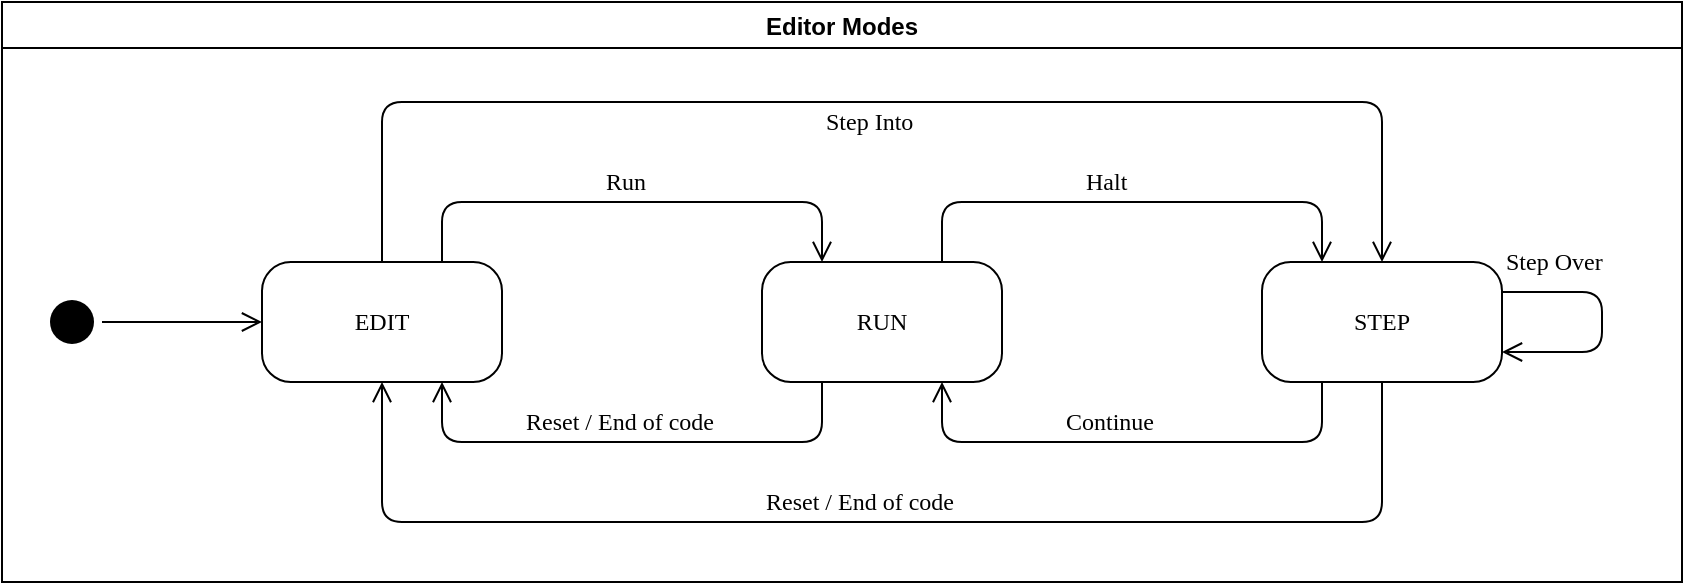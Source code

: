 <mxfile version="17.1.0" type="device"><diagram name="Page-1" id="58cdce13-f638-feb5-8d6f-7d28b1aa9fa0"><mxGraphModel dx="1422" dy="794" grid="1" gridSize="10" guides="1" tooltips="1" connect="1" arrows="1" fold="1" page="1" pageScale="1" pageWidth="1100" pageHeight="850" background="none" math="0" shadow="0"><root><mxCell id="0"/><mxCell id="1" parent="0"/><mxCell id="382b91b5511bd0f7-1" value="" style="ellipse;html=1;shape=startState;fillColor=#000000;strokeColor=none;rounded=1;shadow=0;comic=0;labelBackgroundColor=none;fontFamily=Verdana;fontSize=12;fontColor=#000000;align=center;direction=south;" parent="1" vertex="1"><mxGeometry x="160" y="375" width="30" height="30" as="geometry"/></mxCell><mxCell id="382b91b5511bd0f7-6" value="EDIT" style="rounded=1;whiteSpace=wrap;html=1;arcSize=24;fillColor=default;strokeColor=default;shadow=0;comic=0;labelBackgroundColor=none;fontFamily=Verdana;fontSize=12;fontColor=default;align=center;" parent="1" vertex="1"><mxGeometry x="270" y="360" width="120" height="60" as="geometry"/></mxCell><mxCell id="382b91b5511bd0f7-7" value="RUN" style="rounded=1;whiteSpace=wrap;html=1;arcSize=24;shadow=0;comic=0;labelBackgroundColor=none;fontFamily=Verdana;fontSize=12;align=center;" parent="1" vertex="1"><mxGeometry x="520" y="360" width="120" height="60" as="geometry"/></mxCell><mxCell id="382b91b5511bd0f7-10" value="STEP" style="rounded=1;whiteSpace=wrap;html=1;arcSize=24;fillColor=default;strokeColor=default;shadow=0;comic=0;labelBackgroundColor=none;fontFamily=Verdana;fontSize=12;fontColor=default;align=center;" parent="1" vertex="1"><mxGeometry x="770" y="360" width="120" height="60" as="geometry"/></mxCell><mxCell id="3cde6dad864a17aa-5" value="Continue" style="edgeStyle=elbowEdgeStyle;html=1;labelBackgroundColor=none;endArrow=open;endSize=8;strokeColor=#000000;fontFamily=Verdana;fontSize=12;align=left;entryX=0.75;entryY=1;entryDx=0;entryDy=0;exitX=0.25;exitY=1;exitDx=0;exitDy=0;" parent="1" source="382b91b5511bd0f7-10" target="382b91b5511bd0f7-7" edge="1"><mxGeometry x="0.28" y="-10" relative="1" as="geometry"><mxPoint x="820" y="460" as="sourcePoint"/><Array as="points"><mxPoint x="610" y="450"/><mxPoint x="680" y="570"/></Array><mxPoint as="offset"/></mxGeometry></mxCell><mxCell id="2a3bc250acf0617d-9" style="edgeStyle=orthogonalEdgeStyle;html=1;labelBackgroundColor=none;endArrow=open;endSize=8;strokeColor=#000000;fontFamily=Verdana;fontSize=12;align=left;" parent="1" source="382b91b5511bd0f7-1" target="382b91b5511bd0f7-6" edge="1"><mxGeometry relative="1" as="geometry"/></mxCell><mxCell id="2a3bc250acf0617d-12" value="Run" style="edgeStyle=orthogonalEdgeStyle;html=1;exitX=0.75;exitY=0;entryX=0.25;entryY=0;labelBackgroundColor=none;endArrow=open;endSize=8;strokeColor=#000000;fontFamily=Verdana;fontSize=12;align=left;entryDx=0;entryDy=0;exitDx=0;exitDy=0;" parent="1" source="382b91b5511bd0f7-6" target="382b91b5511bd0f7-7" edge="1"><mxGeometry x="-0.12" y="10" relative="1" as="geometry"><Array as="points"><mxPoint x="360" y="330"/><mxPoint x="550" y="330"/></Array><mxPoint as="offset"/></mxGeometry></mxCell><mxCell id="cNESlgaW7YwHjvmqjyX5-1" value="Halt" style="edgeStyle=orthogonalEdgeStyle;html=1;exitX=0.75;exitY=0;entryX=0.25;entryY=0;labelBackgroundColor=none;endArrow=open;endSize=8;strokeColor=#000000;fontFamily=Verdana;fontSize=12;align=left;entryDx=0;entryDy=0;exitDx=0;exitDy=0;" parent="1" source="382b91b5511bd0f7-7" target="382b91b5511bd0f7-10" edge="1"><mxGeometry x="-0.2" y="10" relative="1" as="geometry"><mxPoint x="610" y="330" as="sourcePoint"/><mxPoint x="830" y="330" as="targetPoint"/><Array as="points"><mxPoint x="610" y="330"/><mxPoint x="800" y="330"/></Array><mxPoint as="offset"/></mxGeometry></mxCell><mxCell id="cNESlgaW7YwHjvmqjyX5-3" value="Reset / End of code" style="edgeStyle=elbowEdgeStyle;html=1;labelBackgroundColor=none;endArrow=open;endSize=8;strokeColor=#000000;fontFamily=Verdana;fontSize=12;align=left;entryX=0.75;entryY=1;entryDx=0;entryDy=0;exitX=0.25;exitY=1;exitDx=0;exitDy=0;" parent="1" source="382b91b5511bd0f7-7" target="382b91b5511bd0f7-6" edge="1"><mxGeometry x="0.44" y="-10" relative="1" as="geometry"><mxPoint x="530" y="460" as="sourcePoint"/><mxPoint x="340" y="460" as="targetPoint"/><Array as="points"><mxPoint x="450" y="450"/><mxPoint x="360" y="440"/><mxPoint x="410" y="610"/></Array><mxPoint as="offset"/></mxGeometry></mxCell><mxCell id="cNESlgaW7YwHjvmqjyX5-4" value="Reset / End of code" style="edgeStyle=elbowEdgeStyle;html=1;labelBackgroundColor=none;endArrow=open;endSize=8;strokeColor=#000000;fontFamily=Verdana;fontSize=12;align=left;entryX=0.5;entryY=1;entryDx=0;entryDy=0;exitX=0.5;exitY=1;exitDx=0;exitDy=0;" parent="1" source="382b91b5511bd0f7-10" target="382b91b5511bd0f7-6" edge="1"><mxGeometry x="0.188" y="-10" relative="1" as="geometry"><mxPoint x="580" y="625" as="sourcePoint"/><mxPoint x="580" y="500" as="targetPoint"/><Array as="points"><mxPoint x="330" y="490"/></Array><mxPoint as="offset"/></mxGeometry></mxCell><mxCell id="cNESlgaW7YwHjvmqjyX5-27" value="Editor Modes" style="swimlane;" parent="1" vertex="1"><mxGeometry x="140" y="230" width="840" height="290" as="geometry"/></mxCell><mxCell id="ap_wjl94oIbau49RAJPw-1" value="Step Into" style="edgeStyle=elbowEdgeStyle;html=1;labelBackgroundColor=none;endArrow=open;endSize=8;strokeColor=#000000;fontFamily=Verdana;fontSize=12;align=left;exitX=0.5;exitY=0;exitDx=0;exitDy=0;" edge="1" parent="1" source="382b91b5511bd0f7-6" target="382b91b5511bd0f7-10"><mxGeometry x="-0.091" y="-10" relative="1" as="geometry"><mxPoint x="840" y="430" as="sourcePoint"/><mxPoint x="340" y="430" as="targetPoint"/><Array as="points"><mxPoint x="590" y="280"/></Array><mxPoint as="offset"/></mxGeometry></mxCell><mxCell id="ap_wjl94oIbau49RAJPw-2" value="Step Over" style="edgeStyle=elbowEdgeStyle;html=1;labelBackgroundColor=none;endArrow=open;endSize=8;strokeColor=#000000;fontFamily=Verdana;fontSize=12;align=left;exitX=1;exitY=0.25;exitDx=0;exitDy=0;entryX=1;entryY=0.75;entryDx=0;entryDy=0;" edge="1" parent="1" source="382b91b5511bd0f7-10" target="382b91b5511bd0f7-10"><mxGeometry x="-1" y="15" relative="1" as="geometry"><mxPoint x="340" y="370" as="sourcePoint"/><mxPoint x="840" y="370" as="targetPoint"/><Array as="points"><mxPoint x="940" y="390"/><mxPoint x="950" y="390"/></Array><mxPoint as="offset"/></mxGeometry></mxCell></root></mxGraphModel></diagram></mxfile>